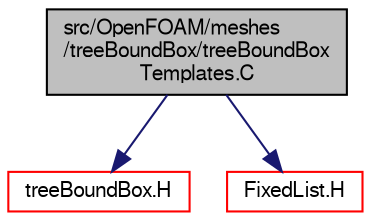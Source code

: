 digraph "src/OpenFOAM/meshes/treeBoundBox/treeBoundBoxTemplates.C"
{
  bgcolor="transparent";
  edge [fontname="FreeSans",fontsize="10",labelfontname="FreeSans",labelfontsize="10"];
  node [fontname="FreeSans",fontsize="10",shape=record];
  Node0 [label="src/OpenFOAM/meshes\l/treeBoundBox/treeBoundBox\lTemplates.C",height=0.2,width=0.4,color="black", fillcolor="grey75", style="filled", fontcolor="black"];
  Node0 -> Node1 [color="midnightblue",fontsize="10",style="solid",fontname="FreeSans"];
  Node1 [label="treeBoundBox.H",height=0.2,width=0.4,color="red",URL="$a12128.html"];
  Node0 -> Node113 [color="midnightblue",fontsize="10",style="solid",fontname="FreeSans"];
  Node113 [label="FixedList.H",height=0.2,width=0.4,color="red",URL="$a08642.html"];
}
